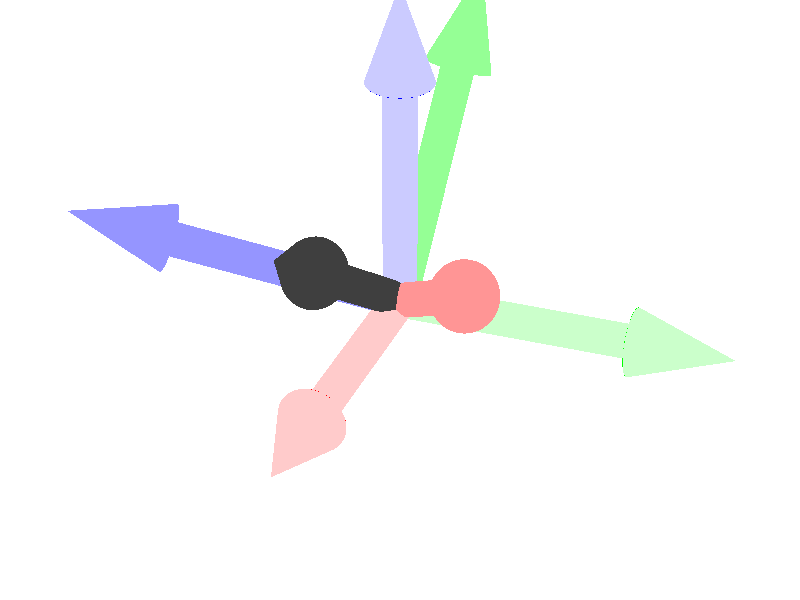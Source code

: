 global_settings{assumed_gamma 1.0}

#declare Lng=20;
#declare Lat=30;
#declare Tilt=0;
#declare Pers=0.1;
#declare Zoom=1;
#declare LookAt=<0,0,0>;

#macro SCS(lng,lat) <cos(radians(lat))*cos(radians(lng)),cos(radians(lat))*sin(radians(lng)),sin(radians(lat))> #end
#declare AspectRatio=image_width/image_height;
#declare Z=SCS(Lng,Lat);
#declare X=vaxis_rotate(<-sin(radians(Lng)),cos(radians(Lng)),0>,Z,Tilt);
#declare Y=vcross(Z,X);
#if(Pers)
    #declare Loc=LookAt+SCS(Lng,Lat)/(Zoom*Pers);
    camera{
        perspective
        location Loc
        right -2*X*sqrt(AspectRatio)/Zoom
        up 2*Y/(sqrt(AspectRatio)*Zoom)
        direction Z/(Zoom*Pers)
        sky Y
        look_at LookAt
    }
    light_source{
        Loc
        color rgb<1,1,1>
    }
#else
    #declare Loc=SCS(Lng,Lat);
    camera{
        orthographic
        location Loc*100
        right -2*X*sqrt(AspectRatio)/Zoom
        up 2*Y/(sqrt(AspectRatio)*Zoom)
        sky Y
        look_at LookAt
    }
    light_source{
        SCS(Lng,Lat)
        color rgb<1,1,1>
        parallel
        point_at 0
    }
#end
background{rgb<1,1,1>}

#declare Empty=difference{sphere{0,1} sphere{0,2}};

#macro Sphere(a,r)
	#if(r=0)
		Empty
	#else
		object{sphere{a,abs(r)}}
	#end
#end

#macro Cylinder(a,b,r)
	#if(r=0)
		Empty
	#else
		object{cylinder{a,b,abs(r)}}
	#end
#end

#macro Cone(a,b,r)
	cone{a,abs(r),b,0}
#end

#macro Cone2(p1,r1,p2,r2)
	#local d=vlength(p2-p1);
	#local P1=p1-r1*(r2-r1)*vnormalize(p2-p1)/d;
	#local P2=p2-r2*(r2-r1)*vnormalize(p2-p1)/d;
	#local R1=sqrt(r1*r1-r1*r1*(r2-r1)*(r2-r1)/d/d);
	#local R2=sqrt(r2*r2-r2*r2*(r2-r1)*(r2-r1)/d/d);
	#if(r1*r2<0)
		union{
			cone{P1,R1,(R2*P1+R1*P2)/(R1+R2),0}
			cone{(R2*P1+R1*P2)/(R1+R2),0,P2,R2}
		}
	#else
		cone{P1,R1,P2,R2}
	#end
#end

#macro Arrow(a,b,r)
	union{
		difference{
			Cylinder(a,b,r)
			Cylinder(b-6*r*vnormalize(b-a),2*b-a,2*r)
		}
		Cone(b-6*r*vnormalize(b-a),b,2*r)
	}
#end

#macro Matrix(e1,e2,e3,p0)
	matrix<
	vdot(e1,x), vdot(e1,y), vdot(e1,z),
	vdot(e2,x), vdot(e2,y), vdot(e2,z),
	vdot(e3,x), vdot(e3,y), vdot(e3,z),
	vdot(p0,x), vdot(p0,y), vdot(p0,z)>
#end

#macro RotateMatrix(n,w,p0)
	translate -p0
	Matrix(vaxis_rotate(x,n,degrees(w)),vaxis_rotate(y,n,degrees(w)),vaxis_rotate(z,n,degrees(w)),p0)
#end

#macro axis(a)
    union{
        object{Arrow(<0,0,0>,<1,0,0>,0.05) pigment{rgb<1,a,a>}}
        object{Arrow(<0,0,0>,<0,1,0>,0.05) pigment{rgb<a,1,a>}}
        object{Arrow(<0,0,0>,<0,0,1>,0.05) pigment{rgb<a,a,1>}}
    }
#end

axis(0.0)

object{axis(0.3) matrix<0.6970939965788908, 0.5173720698928652, 0.4963729457055868, -0.5982159802369158, 0.0380792679937661, 0.8004296410917356, 0.3952184217908565, -0.8549129257671982, 0.33604506905073556, 0.0, 0.0, 0.0>}

#declare Time = clock;

#declare V = <0.8281965318732407, -0.050609358791779156, 0.5581480067113211>;
object{
    axis(0.6)
    scale 1.001
    RotateMatrix(V,1.5351796302062204*Time,<0,0,0>)
}
object{Arrow(<0,0,0>,V,0.05) pigment{rgb 0.05}}

